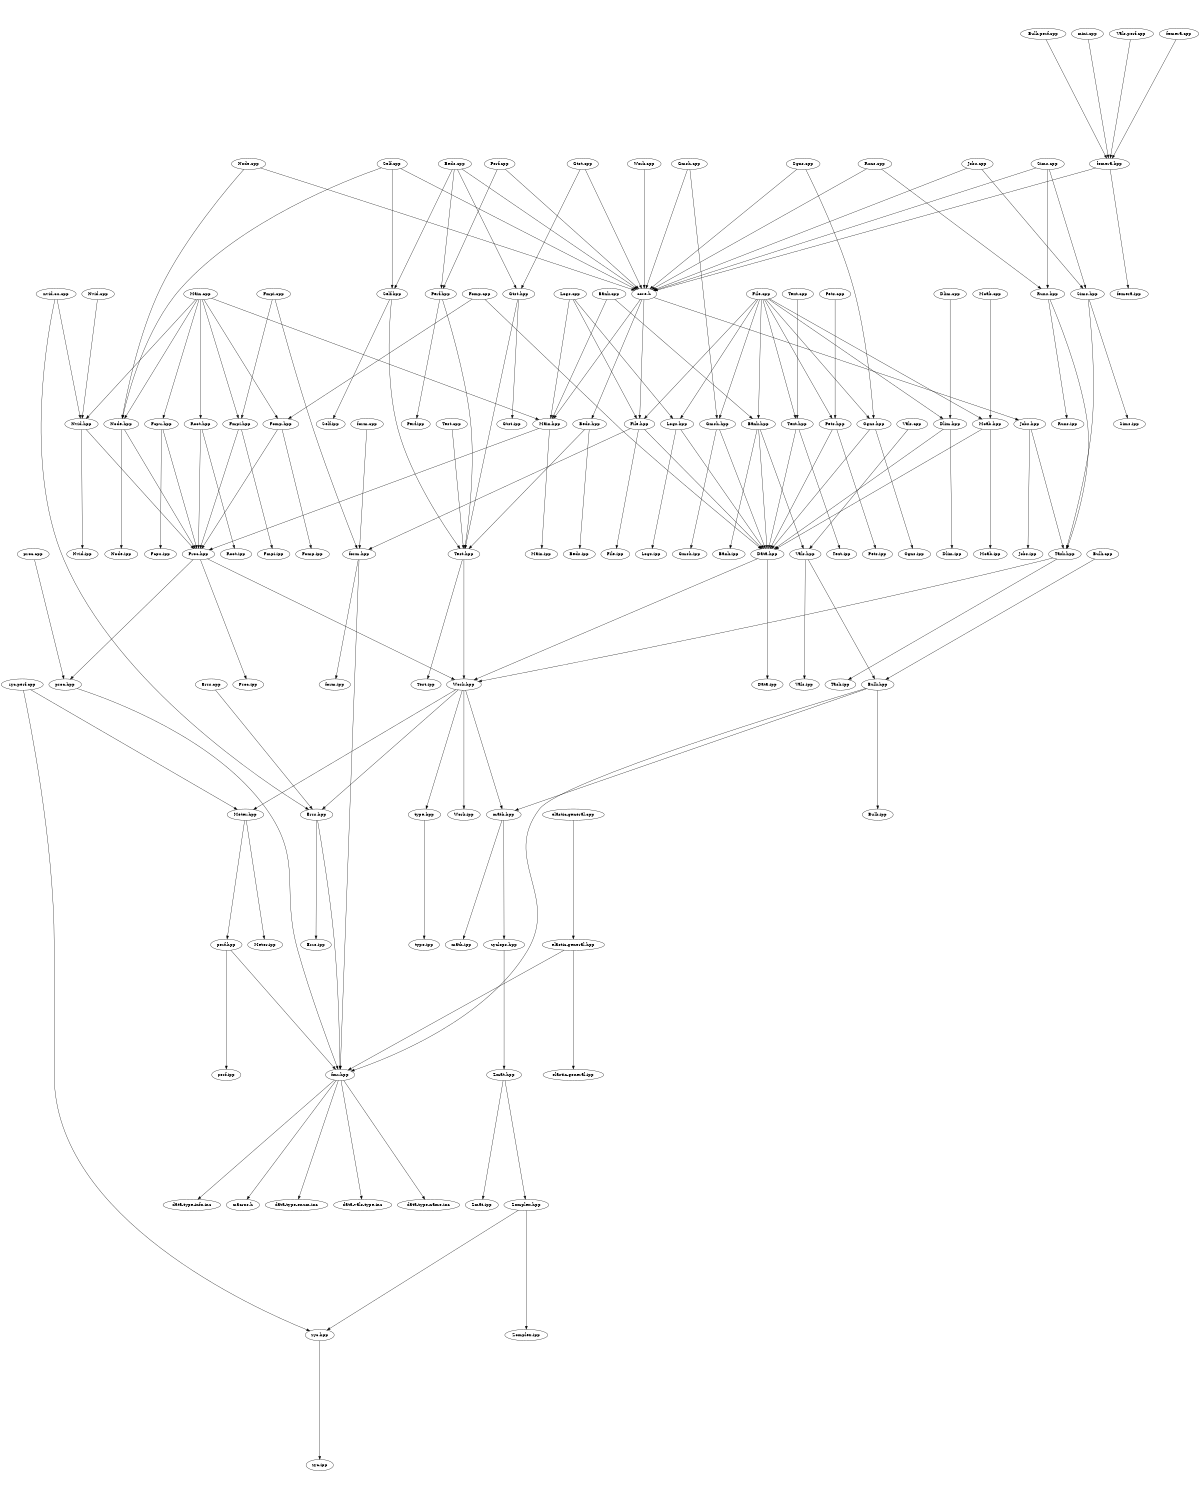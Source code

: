 digraph "source tree" {
    overlap=scale;
    size="8,10";
    ratio="fill";
    fontsize="16";
    fontname="Helvetica";
	clusterrank="local";
	"Proc.hpp" -> "Work.hpp"
	"File.cpp" -> "Logs.hpp"
	"Logs.cpp" -> "Logs.hpp"
	"Perf.hpp" -> "Test.hpp"
	"Gmsh.hpp" -> "Gmsh.ipp"
	"Self.hpp" -> "Self.ipp"
	"Jobs.hpp" -> "Jobs.ipp"
	"Root.hpp" -> "Root.ipp"
	"Node.cpp" -> "Node.hpp"
	"fmr.hpp" -> "macros.h"
	"core.h" -> "Jobs.hpp"
	"core.h" -> "File.hpp"
	"Bank.hpp" -> "Data.hpp"
	"Fmpi.cpp" -> "form.hpp"
	"perf.hpp" -> "fmr.hpp"
	"Runs.hpp" -> "Task.hpp"
	"Main.hpp" -> "Main.ipp"
	"Zmat.hpp" -> "Zmat.ipp"
	"File.cpp" -> "File.hpp"
	"Main.cpp" -> "Fmpi.hpp"
	"Text.hpp" -> "Text.ipp"
	"Work.hpp" -> "Errs.hpp"
	"nvid.cu.cpp" -> "Nvid.hpp"
	"Self.cpp" -> "Node.hpp"
	"Fcpu.hpp" -> "Fcpu.ipp"
	"Pets.cpp" -> "Pets.hpp"
	"Bulk.hpp" -> "fmr.hpp"
	"Errs.hpp" -> "fmr.hpp"
	"nvid.cu.cpp" -> "Errs.hpp"
	"Bank.cpp" -> "Bank.hpp"
	"Fmpi.hpp" -> "Proc.hpp"
	"Pets.hpp" -> "Data.hpp"
	"Task.hpp" -> "Task.ipp"
	"Runs.cpp" -> "core.h"
	"Perf.hpp" -> "Perf.ipp"
	"Zomplex.hpp" -> "Zomplex.ipp"
	"Fomp.hpp" -> "Fomp.ipp"
	"Vals.hpp" -> "Vals.ipp"
	"Work.hpp" -> "Meter.hpp"
	"Bulk.hpp" -> "math.hpp"
	"form.hpp" -> "fmr.hpp"
	"Zmat.hpp" -> "Zomplex.hpp"
	"Data.hpp" -> "Work.hpp"
	"Vals.cpp" -> "Vals.hpp"
	"Jobs.cpp" -> "core.h"
	"Test.hpp" -> "Work.hpp"
	"Cgns.cpp" -> "Cgns.hpp"
	"Work.hpp" -> "type.hpp"
	"Logs.hpp" -> "Logs.ipp"
	"proc.cpp" -> "proc.hpp"
	"File.hpp" -> "Data.hpp"
	"Gtst.hpp" -> "Test.hpp"
	"Data.hpp" -> "Data.ipp"
	"Beds.cpp" -> "Gtst.hpp"
	"Fmpi.hpp" -> "Fmpi.ipp"
	"form.cpp" -> "form.hpp"
	"Beds.hpp" -> "Test.hpp"
	"proc.hpp" -> "fmr.hpp"
	"Errs.cpp" -> "Errs.hpp"
	"Cgns.cpp" -> "core.h"
	"Bulk.perf.cpp" -> "femera.hpp"
	"Beds.cpp" -> "core.h"
	"core.h" -> "Beds.hpp"
	"Dlim.hpp" -> "Dlim.ipp"
	"zyc.perf.cpp" -> "Meter.hpp"
	"Node.cpp" -> "core.h"
	"Fomp.cpp" -> "Fomp.hpp"
	"core.h" -> "Main.hpp"
	"Root.hpp" -> "Proc.hpp"
	"elastic-general.hpp" -> "elastic-general.ipp"
	"Test.cpp" -> "Test.hpp"
	"Fomp.hpp" -> "Proc.hpp"
	"Sims.cpp" -> "Sims.hpp"
	"Zomplex.hpp" -> "zyc.hpp"
	"Jobs.cpp" -> "Sims.hpp"
	"File.hpp" -> "File.ipp"
	"Moab.hpp" -> "Data.hpp"
	"Proc.hpp" -> "Proc.ipp"
	"Work.hpp" -> "math.hpp"
	"Dlim.hpp" -> "Data.hpp"
	"Node.hpp" -> "Proc.hpp"
	"femera.hpp" -> "core.h"
	"fmr.hpp" -> "data-type-enum.inc"
	"File.cpp" -> "Cgns.hpp"
	"Main.cpp" -> "Main.hpp"
	"Meter.hpp" -> "Meter.ipp"
	"Fomp.cpp" -> "Data.hpp"
	"Beds.cpp" -> "Self.hpp"
	"fmr.hpp" -> "data-vals-type.inc"
	"Bank.hpp" -> "Bank.ipp"
	"Pets.hpp" -> "Pets.ipp"
	"Beds.hpp" -> "Beds.ipp"
	"Moab.cpp" -> "Moab.hpp"
	"Node.hpp" -> "Node.ipp"
	"Meter.hpp" -> "perf.hpp"
	"Gmsh.cpp" -> "Gmsh.hpp"
	"Cgns.hpp" -> "Cgns.ipp"
	"zyc.perf.cpp" -> "zyc.hpp"
	"perf.hpp" -> "perf.ipp"
	"elastic-general.hpp" -> "fmr.hpp"
	"Fcpu.hpp" -> "Proc.hpp"
	"Main.cpp" -> "Nvid.hpp"
	"mini.cpp" -> "femera.hpp"
	"Bank.hpp" -> "Vals.hpp"
	"Self.cpp" -> "Self.hpp"
	"Runs.hpp" -> "Runs.ipp"
	"Gmsh.hpp" -> "Data.hpp"
	"File.hpp" -> "form.hpp"
	"Logs.cpp" -> "File.hpp"
	"Vals.perf.cpp" -> "femera.hpp"
	"type.hpp" -> "type.ipp"
	"Text.hpp" -> "Data.hpp"
	"math.hpp" -> "math.ipp"
	"femera.cpp" -> "femera.hpp"
	"Text.cpp" -> "Text.hpp"
	"Main.cpp" -> "Fomp.hpp"
	"Self.cpp" -> "core.h"
	"Sims.hpp" -> "Sims.ipp"
	"Jobs.hpp" -> "Task.hpp"
	"Moab.hpp" -> "Moab.ipp"
	"math.hpp" -> "zyclops.hpp"
	"Bulk.hpp" -> "Bulk.ipp"
	"File.cpp" -> "Pets.hpp"
	"Sims.hpp" -> "Task.hpp"
	"File.cpp" -> "Moab.hpp"
	"Cgns.hpp" -> "Data.hpp"
	"Task.hpp" -> "Work.hpp"
	"Work.cpp" -> "core.h"
	"Bank.cpp" -> "Main.hpp"
	"File.cpp" -> "Dlim.hpp"
	"Sims.cpp" -> "core.h"
	"Nvid.hpp" -> "Proc.hpp"
	"Runs.cpp" -> "Runs.hpp"
	"zyc.hpp" -> "zyc.ipp"
	"femera.hpp" -> "femera.ipp"
	"Fmpi.cpp" -> "Fmpi.hpp"
	"Sims.cpp" -> "Runs.hpp"
	"Logs.cpp" -> "Main.hpp"
	"zyclops.hpp" -> "Zmat.hpp"
	"File.cpp" -> "Bank.hpp"
	"Bulk.cpp" -> "Bulk.hpp"
	"fmr.hpp" -> "data-type-name.inc"
	"fmr.hpp" -> "data-type-info.inc"
	"Test.hpp" -> "Test.ipp"
	"Gtst.cpp" -> "core.h"
	"Beds.cpp" -> "Perf.hpp"
	"Main.cpp" -> "Fcpu.hpp"
	"Perf.cpp" -> "core.h"
	"File.cpp" -> "Text.hpp"
	"Nvid.cpp" -> "Nvid.hpp"
	"Logs.hpp" -> "Data.hpp"
	"Gtst.hpp" -> "Gtst.ipp"
	"Dlim.cpp" -> "Dlim.hpp"
	"Gmsh.cpp" -> "core.h"
	"Gtst.cpp" -> "Gtst.hpp"
	"Proc.hpp" -> "proc.hpp"
	"Main.cpp" -> "Node.hpp"
	"Main.cpp" -> "Root.hpp"
	"File.cpp" -> "Gmsh.hpp"
	"Main.hpp" -> "Proc.hpp"
	"Perf.cpp" -> "Perf.hpp"
	"form.hpp" -> "form.ipp"
	"Self.hpp" -> "Test.hpp"
	"Errs.hpp" -> "Errs.ipp"
	"Work.hpp" -> "Work.ipp"
	"Vals.hpp" -> "Bulk.hpp"
	"elastic-general.cpp" -> "elastic-general.hpp"
	"Nvid.hpp" -> "Nvid.ipp"
}
